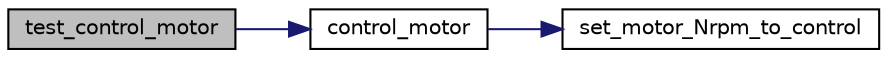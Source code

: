 digraph "test_control_motor"
{
 // LATEX_PDF_SIZE
  edge [fontname="Helvetica",fontsize="10",labelfontname="Helvetica",labelfontsize="10"];
  node [fontname="Helvetica",fontsize="10",shape=record];
  rankdir="LR";
  Node1 [label="test_control_motor",height=0.2,width=0.4,color="black", fillcolor="grey75", style="filled", fontcolor="black",tooltip=" "];
  Node1 -> Node2 [color="midnightblue",fontsize="10",style="solid",fontname="Helvetica"];
  Node2 [label="control_motor",height=0.2,width=0.4,color="black", fillcolor="white", style="filled",URL="$control__motor_8c.html#ad515942cfb6a95edfffddcb5545fd2d2",tooltip="与えられた、並進速度(lin_vel)と回転速度(ang_vel)で、車体を制御"];
  Node2 -> Node3 [color="midnightblue",fontsize="10",style="solid",fontname="Helvetica"];
  Node3 [label="set_motor_Nrpm_to_control",height=0.2,width=0.4,color="black", fillcolor="white", style="filled",URL="$control__motor_8c.html#a4d0af57446acf6b0e23b5ddc01087cef",tooltip="左右輪の回転数を指示"];
}
